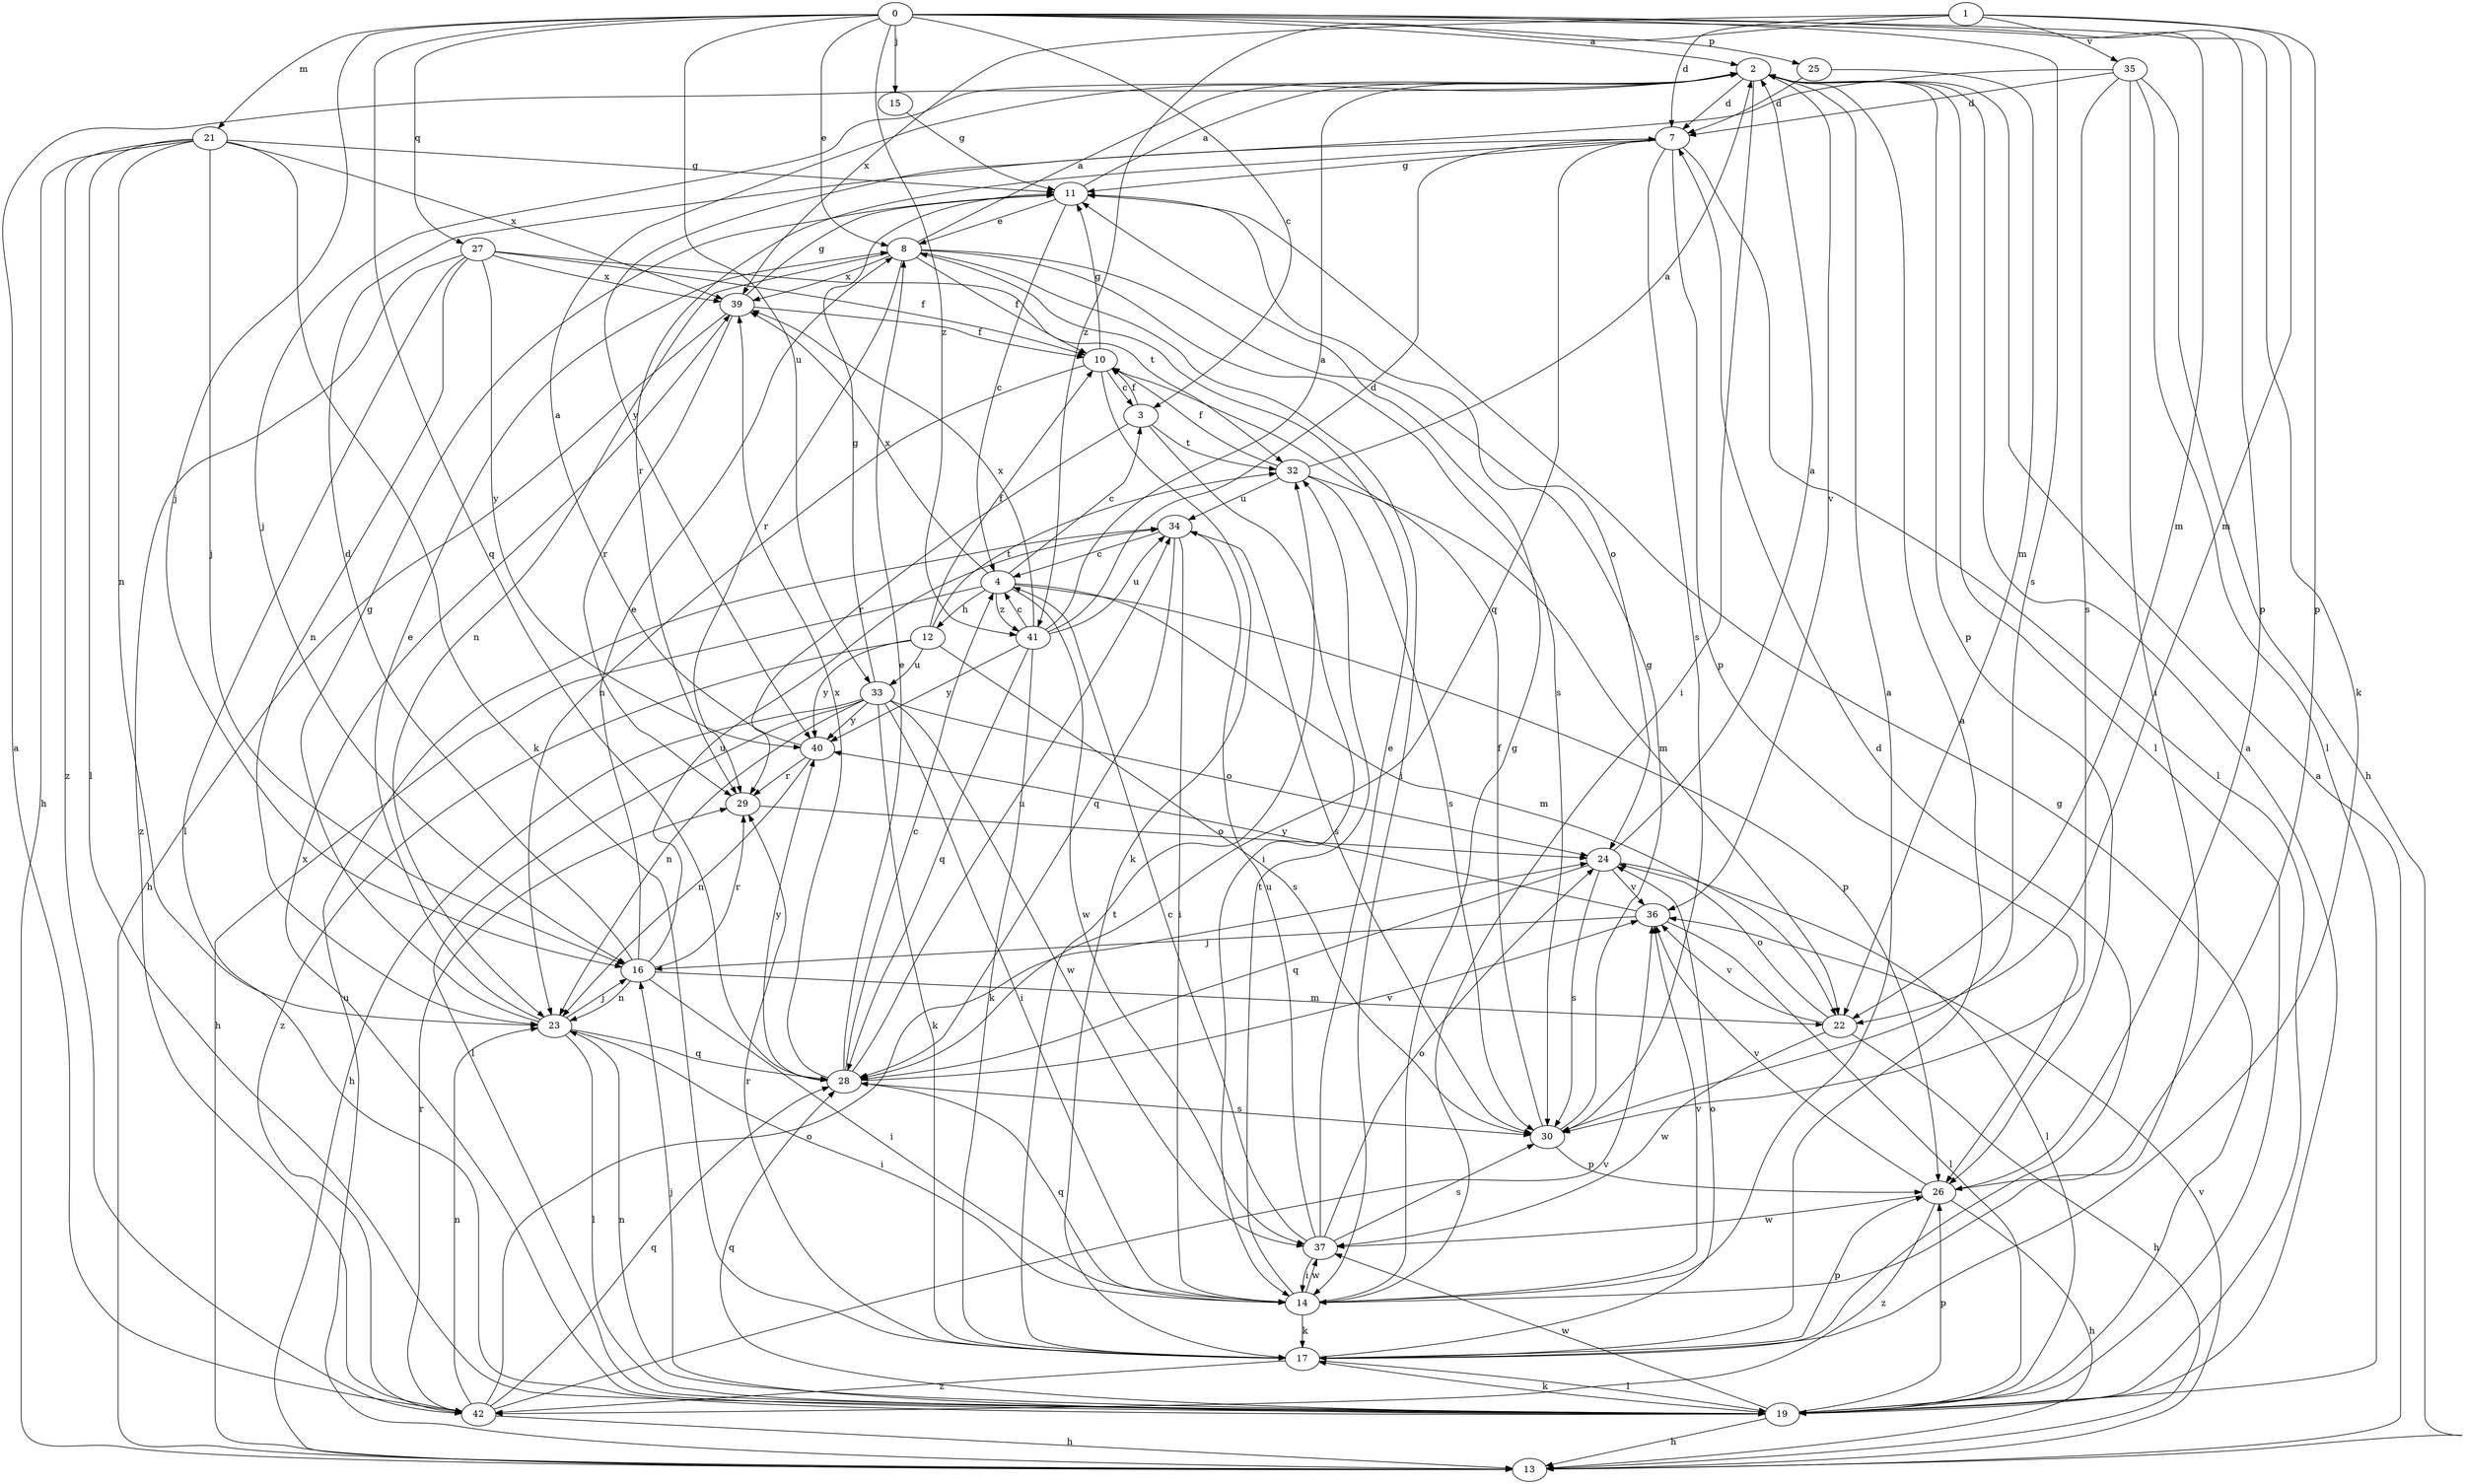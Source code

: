 strict digraph  {
0;
1;
2;
3;
4;
7;
8;
10;
11;
12;
13;
14;
15;
16;
17;
19;
21;
22;
23;
24;
25;
26;
27;
28;
29;
30;
32;
33;
34;
35;
36;
37;
39;
40;
41;
42;
0 -> 2  [label=a];
0 -> 3  [label=c];
0 -> 8  [label=e];
0 -> 15  [label=j];
0 -> 16  [label=j];
0 -> 17  [label=k];
0 -> 21  [label=m];
0 -> 22  [label=m];
0 -> 25  [label=p];
0 -> 26  [label=p];
0 -> 27  [label=q];
0 -> 28  [label=q];
0 -> 30  [label=s];
0 -> 33  [label=u];
0 -> 41  [label=z];
1 -> 7  [label=d];
1 -> 22  [label=m];
1 -> 26  [label=p];
1 -> 35  [label=v];
1 -> 39  [label=x];
1 -> 41  [label=z];
2 -> 7  [label=d];
2 -> 14  [label=i];
2 -> 16  [label=j];
2 -> 19  [label=l];
2 -> 26  [label=p];
2 -> 36  [label=v];
3 -> 10  [label=f];
3 -> 14  [label=i];
3 -> 29  [label=r];
3 -> 32  [label=t];
4 -> 3  [label=c];
4 -> 12  [label=h];
4 -> 13  [label=h];
4 -> 22  [label=m];
4 -> 26  [label=p];
4 -> 37  [label=w];
4 -> 39  [label=x];
4 -> 41  [label=z];
7 -> 11  [label=g];
7 -> 19  [label=l];
7 -> 26  [label=p];
7 -> 28  [label=q];
7 -> 29  [label=r];
7 -> 30  [label=s];
8 -> 2  [label=a];
8 -> 10  [label=f];
8 -> 14  [label=i];
8 -> 23  [label=n];
8 -> 24  [label=o];
8 -> 29  [label=r];
8 -> 30  [label=s];
8 -> 39  [label=x];
10 -> 3  [label=c];
10 -> 11  [label=g];
10 -> 17  [label=k];
10 -> 23  [label=n];
11 -> 2  [label=a];
11 -> 4  [label=c];
11 -> 8  [label=e];
12 -> 10  [label=f];
12 -> 30  [label=s];
12 -> 32  [label=t];
12 -> 33  [label=u];
12 -> 40  [label=y];
12 -> 42  [label=z];
13 -> 2  [label=a];
13 -> 34  [label=u];
13 -> 36  [label=v];
14 -> 2  [label=a];
14 -> 11  [label=g];
14 -> 17  [label=k];
14 -> 28  [label=q];
14 -> 32  [label=t];
14 -> 36  [label=v];
14 -> 37  [label=w];
15 -> 11  [label=g];
16 -> 7  [label=d];
16 -> 8  [label=e];
16 -> 14  [label=i];
16 -> 22  [label=m];
16 -> 23  [label=n];
16 -> 29  [label=r];
16 -> 34  [label=u];
17 -> 2  [label=a];
17 -> 7  [label=d];
17 -> 19  [label=l];
17 -> 24  [label=o];
17 -> 26  [label=p];
17 -> 29  [label=r];
17 -> 32  [label=t];
17 -> 42  [label=z];
19 -> 2  [label=a];
19 -> 11  [label=g];
19 -> 13  [label=h];
19 -> 16  [label=j];
19 -> 17  [label=k];
19 -> 23  [label=n];
19 -> 26  [label=p];
19 -> 28  [label=q];
19 -> 37  [label=w];
19 -> 39  [label=x];
21 -> 11  [label=g];
21 -> 13  [label=h];
21 -> 16  [label=j];
21 -> 17  [label=k];
21 -> 19  [label=l];
21 -> 23  [label=n];
21 -> 39  [label=x];
21 -> 42  [label=z];
22 -> 13  [label=h];
22 -> 24  [label=o];
22 -> 36  [label=v];
22 -> 37  [label=w];
23 -> 8  [label=e];
23 -> 11  [label=g];
23 -> 14  [label=i];
23 -> 16  [label=j];
23 -> 19  [label=l];
23 -> 28  [label=q];
24 -> 2  [label=a];
24 -> 19  [label=l];
24 -> 28  [label=q];
24 -> 30  [label=s];
24 -> 36  [label=v];
25 -> 7  [label=d];
25 -> 22  [label=m];
26 -> 13  [label=h];
26 -> 36  [label=v];
26 -> 37  [label=w];
26 -> 42  [label=z];
27 -> 10  [label=f];
27 -> 19  [label=l];
27 -> 23  [label=n];
27 -> 32  [label=t];
27 -> 39  [label=x];
27 -> 40  [label=y];
27 -> 42  [label=z];
28 -> 4  [label=c];
28 -> 8  [label=e];
28 -> 30  [label=s];
28 -> 34  [label=u];
28 -> 36  [label=v];
28 -> 39  [label=x];
28 -> 40  [label=y];
29 -> 24  [label=o];
30 -> 10  [label=f];
30 -> 11  [label=g];
30 -> 26  [label=p];
32 -> 2  [label=a];
32 -> 10  [label=f];
32 -> 22  [label=m];
32 -> 30  [label=s];
32 -> 34  [label=u];
33 -> 11  [label=g];
33 -> 13  [label=h];
33 -> 14  [label=i];
33 -> 17  [label=k];
33 -> 19  [label=l];
33 -> 23  [label=n];
33 -> 24  [label=o];
33 -> 37  [label=w];
33 -> 40  [label=y];
34 -> 4  [label=c];
34 -> 14  [label=i];
34 -> 28  [label=q];
34 -> 30  [label=s];
35 -> 7  [label=d];
35 -> 13  [label=h];
35 -> 14  [label=i];
35 -> 19  [label=l];
35 -> 30  [label=s];
35 -> 40  [label=y];
36 -> 16  [label=j];
36 -> 19  [label=l];
36 -> 40  [label=y];
37 -> 4  [label=c];
37 -> 8  [label=e];
37 -> 14  [label=i];
37 -> 24  [label=o];
37 -> 30  [label=s];
37 -> 34  [label=u];
39 -> 10  [label=f];
39 -> 11  [label=g];
39 -> 13  [label=h];
39 -> 29  [label=r];
40 -> 2  [label=a];
40 -> 23  [label=n];
40 -> 29  [label=r];
41 -> 2  [label=a];
41 -> 4  [label=c];
41 -> 7  [label=d];
41 -> 17  [label=k];
41 -> 28  [label=q];
41 -> 34  [label=u];
41 -> 39  [label=x];
41 -> 40  [label=y];
42 -> 2  [label=a];
42 -> 13  [label=h];
42 -> 23  [label=n];
42 -> 24  [label=o];
42 -> 28  [label=q];
42 -> 29  [label=r];
42 -> 36  [label=v];
}

